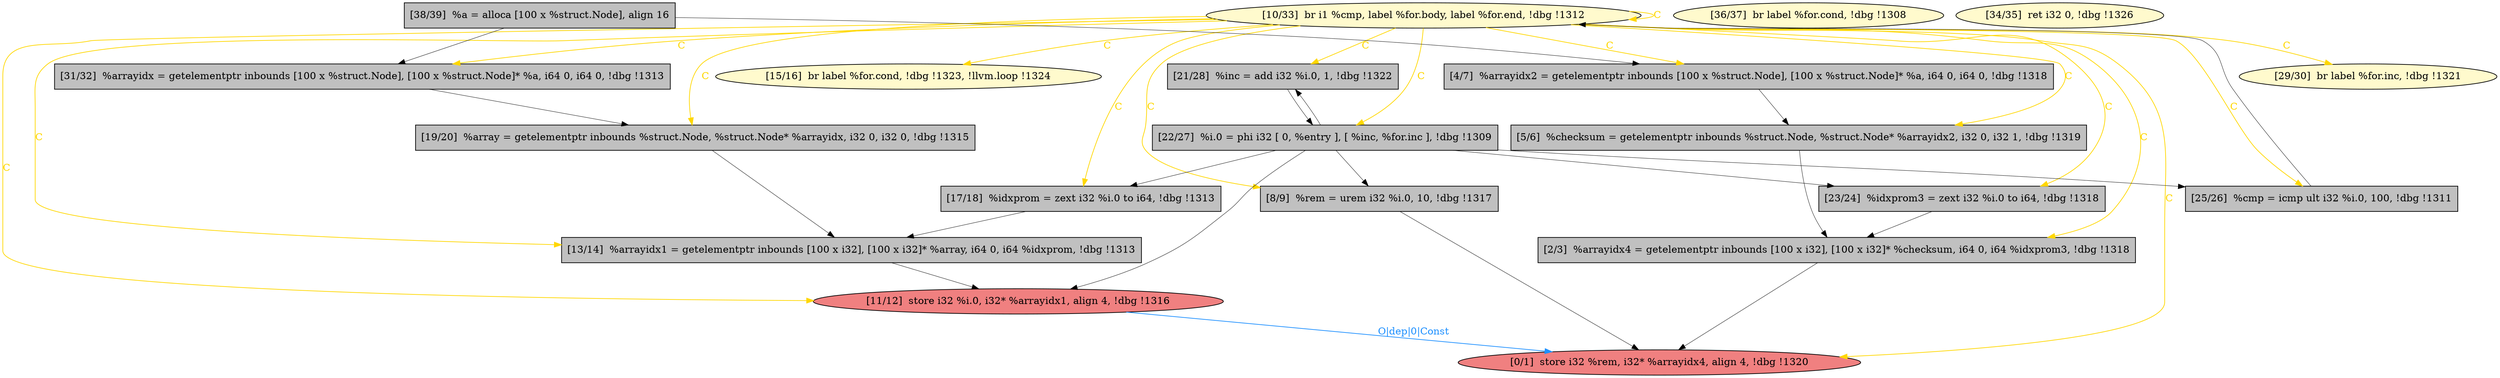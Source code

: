 
digraph G {


node53 [fillcolor=lemonchiffon,label="[15/16]  br label %for.cond, !dbg !1323, !llvm.loop !1324",shape=ellipse,style=filled ]
node52 [fillcolor=grey,label="[13/14]  %arrayidx1 = getelementptr inbounds [100 x i32], [100 x i32]* %array, i64 0, i64 %idxprom, !dbg !1313",shape=rectangle,style=filled ]
node51 [fillcolor=lightcoral,label="[11/12]  store i32 %i.0, i32* %arrayidx1, align 4, !dbg !1316",shape=ellipse,style=filled ]
node39 [fillcolor=lemonchiffon,label="[10/33]  br i1 %cmp, label %for.body, label %for.end, !dbg !1312",shape=ellipse,style=filled ]
node44 [fillcolor=grey,label="[21/28]  %inc = add i32 %i.0, 1, !dbg !1322",shape=rectangle,style=filled ]
node38 [fillcolor=grey,label="[8/9]  %rem = urem i32 %i.0, 10, !dbg !1317",shape=rectangle,style=filled ]
node54 [fillcolor=grey,label="[17/18]  %idxprom = zext i32 %i.0 to i64, !dbg !1313",shape=rectangle,style=filled ]
node40 [fillcolor=grey,label="[31/32]  %arrayidx = getelementptr inbounds [100 x %struct.Node], [100 x %struct.Node]* %a, i64 0, i64 0, !dbg !1313",shape=rectangle,style=filled ]
node48 [fillcolor=grey,label="[25/26]  %cmp = icmp ult i32 %i.0, 100, !dbg !1311",shape=rectangle,style=filled ]
node50 [fillcolor=grey,label="[38/39]  %a = alloca [100 x %struct.Node], align 16",shape=rectangle,style=filled ]
node49 [fillcolor=lemonchiffon,label="[36/37]  br label %for.cond, !dbg !1308",shape=ellipse,style=filled ]
node35 [fillcolor=lightcoral,label="[0/1]  store i32 %rem, i32* %arrayidx4, align 4, !dbg !1320",shape=ellipse,style=filled ]
node45 [fillcolor=grey,label="[19/20]  %array = getelementptr inbounds %struct.Node, %struct.Node* %arrayidx, i32 0, i32 0, !dbg !1315",shape=rectangle,style=filled ]
node36 [fillcolor=grey,label="[2/3]  %arrayidx4 = getelementptr inbounds [100 x i32], [100 x i32]* %checksum, i64 0, i64 %idxprom3, !dbg !1318",shape=rectangle,style=filled ]
node47 [fillcolor=grey,label="[22/27]  %i.0 = phi i32 [ 0, %entry ], [ %inc, %for.inc ], !dbg !1309",shape=rectangle,style=filled ]
node37 [fillcolor=grey,label="[4/7]  %arrayidx2 = getelementptr inbounds [100 x %struct.Node], [100 x %struct.Node]* %a, i64 0, i64 0, !dbg !1318",shape=rectangle,style=filled ]
node41 [fillcolor=lemonchiffon,label="[34/35]  ret i32 0, !dbg !1326",shape=ellipse,style=filled ]
node43 [fillcolor=lemonchiffon,label="[29/30]  br label %for.inc, !dbg !1321",shape=ellipse,style=filled ]
node42 [fillcolor=grey,label="[5/6]  %checksum = getelementptr inbounds %struct.Node, %struct.Node* %arrayidx2, i32 0, i32 1, !dbg !1319",shape=rectangle,style=filled ]
node46 [fillcolor=grey,label="[23/24]  %idxprom3 = zext i32 %i.0 to i64, !dbg !1318",shape=rectangle,style=filled ]

node39->node46 [style=solid,color=gold,label="C",penwidth=1.0,fontcolor=gold ]
node54->node52 [style=solid,color=black,label="",penwidth=0.5,fontcolor=black ]
node39->node44 [style=solid,color=gold,label="C",penwidth=1.0,fontcolor=gold ]
node47->node54 [style=solid,color=black,label="",penwidth=0.5,fontcolor=black ]
node46->node36 [style=solid,color=black,label="",penwidth=0.5,fontcolor=black ]
node48->node39 [style=solid,color=black,label="",penwidth=0.5,fontcolor=black ]
node38->node35 [style=solid,color=black,label="",penwidth=0.5,fontcolor=black ]
node51->node35 [style=solid,color=dodgerblue,label="O|dep|0|Const",penwidth=1.0,fontcolor=dodgerblue ]
node42->node36 [style=solid,color=black,label="",penwidth=0.5,fontcolor=black ]
node39->node40 [style=solid,color=gold,label="C",penwidth=1.0,fontcolor=gold ]
node39->node54 [style=solid,color=gold,label="C",penwidth=1.0,fontcolor=gold ]
node39->node53 [style=solid,color=gold,label="C",penwidth=1.0,fontcolor=gold ]
node39->node52 [style=solid,color=gold,label="C",penwidth=1.0,fontcolor=gold ]
node50->node40 [style=solid,color=black,label="",penwidth=0.5,fontcolor=black ]
node47->node51 [style=solid,color=black,label="",penwidth=0.5,fontcolor=black ]
node39->node48 [style=solid,color=gold,label="C",penwidth=1.0,fontcolor=gold ]
node37->node42 [style=solid,color=black,label="",penwidth=0.5,fontcolor=black ]
node39->node43 [style=solid,color=gold,label="C",penwidth=1.0,fontcolor=gold ]
node36->node35 [style=solid,color=black,label="",penwidth=0.5,fontcolor=black ]
node39->node35 [style=solid,color=gold,label="C",penwidth=1.0,fontcolor=gold ]
node40->node45 [style=solid,color=black,label="",penwidth=0.5,fontcolor=black ]
node39->node51 [style=solid,color=gold,label="C",penwidth=1.0,fontcolor=gold ]
node47->node46 [style=solid,color=black,label="",penwidth=0.5,fontcolor=black ]
node50->node37 [style=solid,color=black,label="",penwidth=0.5,fontcolor=black ]
node39->node42 [style=solid,color=gold,label="C",penwidth=1.0,fontcolor=gold ]
node39->node36 [style=solid,color=gold,label="C",penwidth=1.0,fontcolor=gold ]
node44->node47 [style=solid,color=black,label="",penwidth=0.5,fontcolor=black ]
node52->node51 [style=solid,color=black,label="",penwidth=0.5,fontcolor=black ]
node39->node39 [style=solid,color=gold,label="C",penwidth=1.0,fontcolor=gold ]
node47->node38 [style=solid,color=black,label="",penwidth=0.5,fontcolor=black ]
node47->node48 [style=solid,color=black,label="",penwidth=0.5,fontcolor=black ]
node45->node52 [style=solid,color=black,label="",penwidth=0.5,fontcolor=black ]
node39->node47 [style=solid,color=gold,label="C",penwidth=1.0,fontcolor=gold ]
node39->node45 [style=solid,color=gold,label="C",penwidth=1.0,fontcolor=gold ]
node47->node44 [style=solid,color=black,label="",penwidth=0.5,fontcolor=black ]
node39->node38 [style=solid,color=gold,label="C",penwidth=1.0,fontcolor=gold ]
node39->node37 [style=solid,color=gold,label="C",penwidth=1.0,fontcolor=gold ]


}
